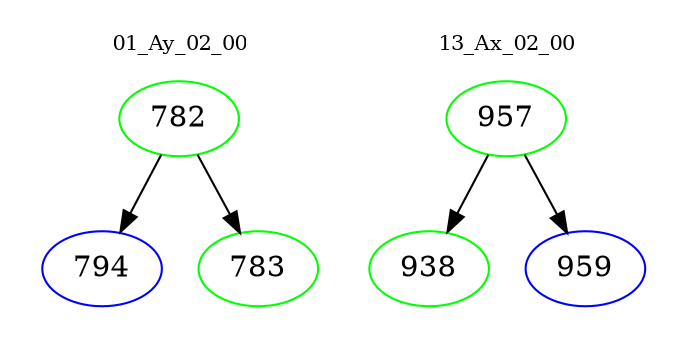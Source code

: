 digraph{
subgraph cluster_0 {
color = white
label = "01_Ay_02_00";
fontsize=10;
T0_782 [label="782", color="green"]
T0_782 -> T0_794 [color="black"]
T0_794 [label="794", color="blue"]
T0_782 -> T0_783 [color="black"]
T0_783 [label="783", color="green"]
}
subgraph cluster_1 {
color = white
label = "13_Ax_02_00";
fontsize=10;
T1_957 [label="957", color="green"]
T1_957 -> T1_938 [color="black"]
T1_938 [label="938", color="green"]
T1_957 -> T1_959 [color="black"]
T1_959 [label="959", color="blue"]
}
}
